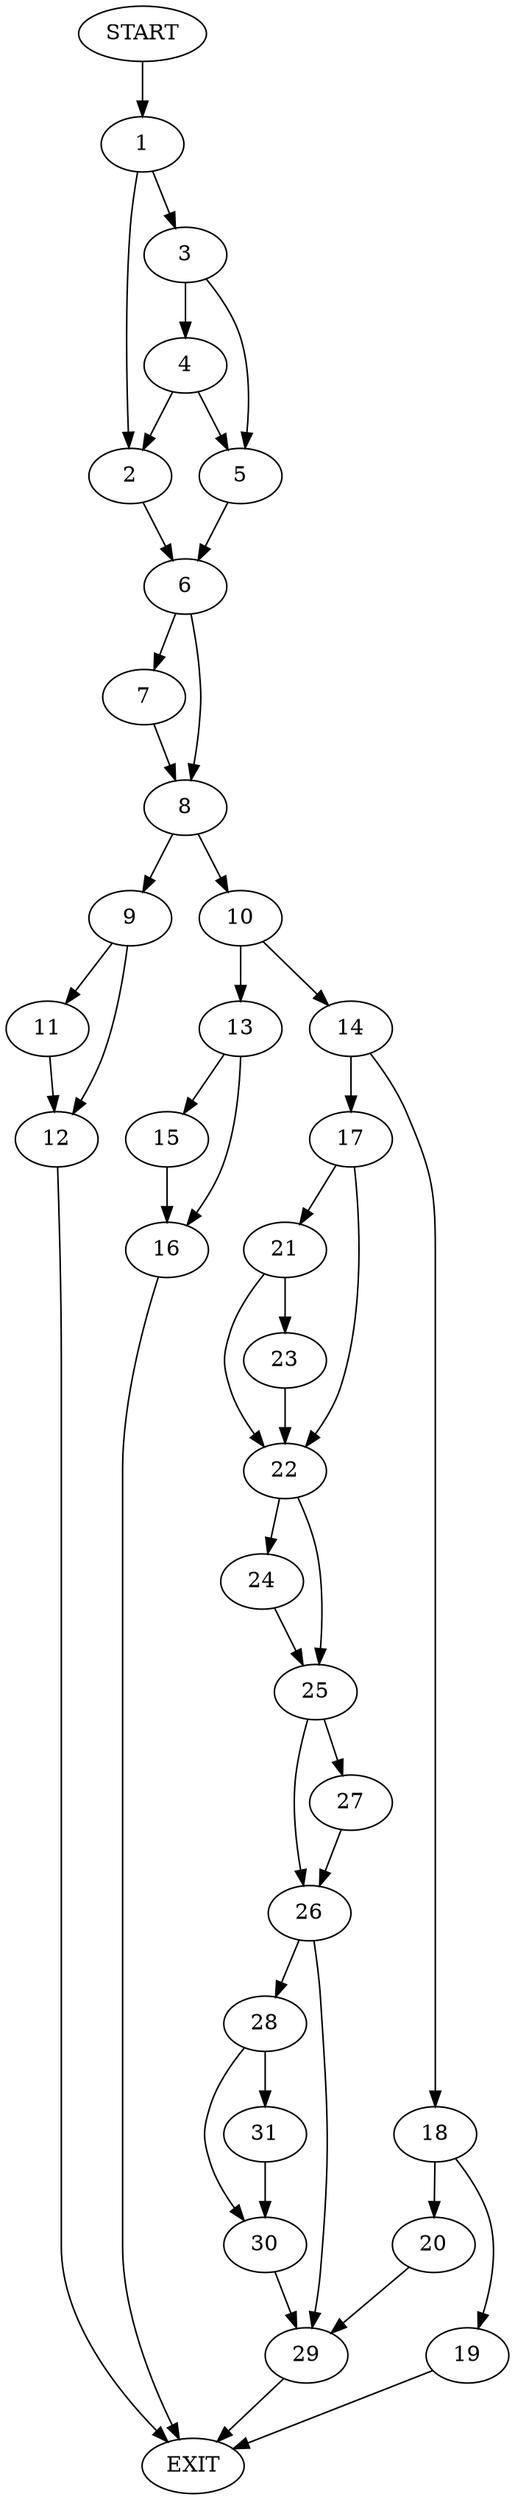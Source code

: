 digraph {
0 [label="START"]
32 [label="EXIT"]
0 -> 1
1 -> 2
1 -> 3
3 -> 4
3 -> 5
2 -> 6
4 -> 2
4 -> 5
5 -> 6
6 -> 7
6 -> 8
8 -> 9
8 -> 10
7 -> 8
9 -> 11
9 -> 12
10 -> 13
10 -> 14
11 -> 12
12 -> 32
13 -> 15
13 -> 16
14 -> 17
14 -> 18
15 -> 16
16 -> 32
18 -> 19
18 -> 20
17 -> 21
17 -> 22
21 -> 23
21 -> 22
22 -> 24
22 -> 25
23 -> 22
24 -> 25
25 -> 26
25 -> 27
27 -> 26
26 -> 28
26 -> 29
28 -> 30
28 -> 31
29 -> 32
30 -> 29
31 -> 30
20 -> 29
19 -> 32
}
